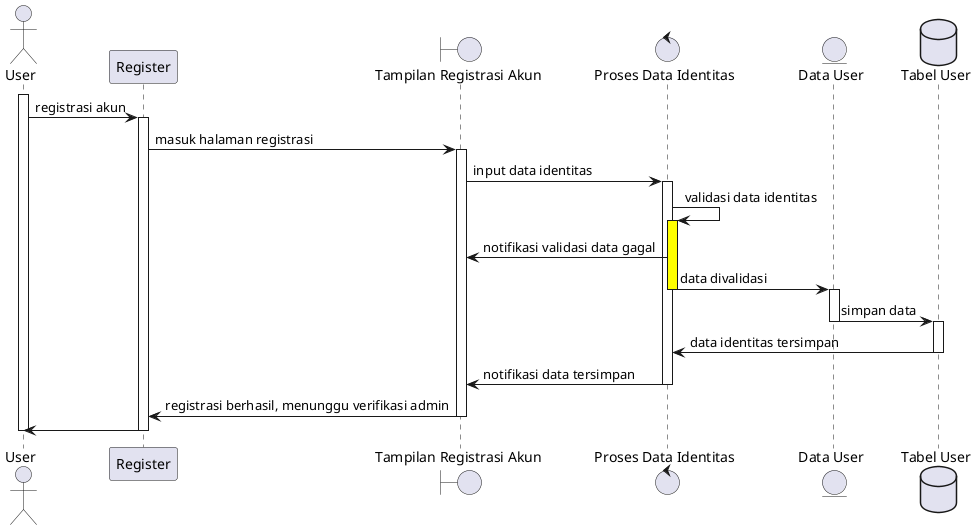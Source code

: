 @startuml

' Declare
actor User
participant Register
boundary "Tampilan Registrasi Akun" as registration_page
control "Proses Data Identitas" as user_data_process
entity "Data User" as user_data
database "Tabel User" as db_user



' Flow
activate User
User -> Register : registrasi akun
activate Register

Register -> registration_page : masuk halaman registrasi
activate registration_page

registration_page -> user_data_process : input data identitas 
activate user_data_process
user_data_process -> user_data_process : validasi data identitas
activate user_data_process #Yellow
user_data_process -> registration_page : notifikasi validasi data gagal

user_data_process -> user_data : data divalidasi
deactivate user_data_process
activate user_data
user_data -> db_user : simpan data
deactivate user_data
activate db_user
db_user -> user_data_process : data identitas tersimpan
deactivate db_user
user_data_process -> registration_page : notifikasi data tersimpan
deactivate user_data_process

registration_page -> Register : registrasi berhasil, menunggu verifikasi admin
deactivate registration_page

Register -> User
deactivate Register
deactivate User



@enduml